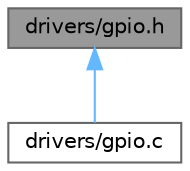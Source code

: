 digraph "drivers/gpio.h"
{
 // LATEX_PDF_SIZE
  bgcolor="transparent";
  edge [fontname=Helvetica,fontsize=10,labelfontname=Helvetica,labelfontsize=10];
  node [fontname=Helvetica,fontsize=10,shape=box,height=0.2,width=0.4];
  Node1 [id="Node000001",label="drivers/gpio.h",height=0.2,width=0.4,color="gray40", fillcolor="grey60", style="filled", fontcolor="black",tooltip="Implements general purpose I/O."];
  Node1 -> Node2 [id="edge1_Node000001_Node000002",dir="back",color="steelblue1",style="solid",tooltip=" "];
  Node2 [id="Node000002",label="drivers/gpio.c",height=0.2,width=0.4,color="grey40", fillcolor="white", style="filled",URL="$gpio_8c.html",tooltip=" "];
}
